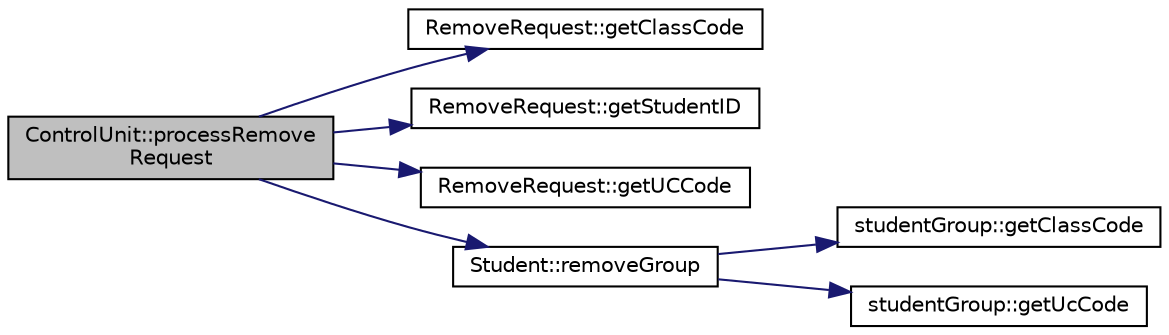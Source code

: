 digraph "ControlUnit::processRemoveRequest"
{
 // LATEX_PDF_SIZE
  edge [fontname="Helvetica",fontsize="10",labelfontname="Helvetica",labelfontsize="10"];
  node [fontname="Helvetica",fontsize="10",shape=record];
  rankdir="LR";
  Node1 [label="ControlUnit::processRemove\lRequest",height=0.2,width=0.4,color="black", fillcolor="grey75", style="filled", fontcolor="black",tooltip="Processes a request of type remove."];
  Node1 -> Node2 [color="midnightblue",fontsize="10",style="solid"];
  Node2 [label="RemoveRequest::getClassCode",height=0.2,width=0.4,color="black", fillcolor="white", style="filled",URL="$class_remove_request.html#a236ae23e1cfadd5487837620ec99ca62",tooltip="Gets the class code."];
  Node1 -> Node3 [color="midnightblue",fontsize="10",style="solid"];
  Node3 [label="RemoveRequest::getStudentID",height=0.2,width=0.4,color="black", fillcolor="white", style="filled",URL="$class_remove_request.html#aabf0af724fe92030946ed4ed027cf0ec",tooltip="Gets the student ID."];
  Node1 -> Node4 [color="midnightblue",fontsize="10",style="solid"];
  Node4 [label="RemoveRequest::getUCCode",height=0.2,width=0.4,color="black", fillcolor="white", style="filled",URL="$class_remove_request.html#a0d704514e2c62900d719ed4045479ec0",tooltip="Gets the course code."];
  Node1 -> Node5 [color="midnightblue",fontsize="10",style="solid"];
  Node5 [label="Student::removeGroup",height=0.2,width=0.4,color="black", fillcolor="white", style="filled",URL="$class_student.html#a63083726dbf48d8e100c00f404e917b1",tooltip="Removes a class from the student."];
  Node5 -> Node6 [color="midnightblue",fontsize="10",style="solid"];
  Node6 [label="studentGroup::getClassCode",height=0.2,width=0.4,color="black", fillcolor="white", style="filled",URL="$classstudent_group.html#a378caaf4944f9c41e164c729e9dacaf7",tooltip="Gets the class code."];
  Node5 -> Node7 [color="midnightblue",fontsize="10",style="solid"];
  Node7 [label="studentGroup::getUcCode",height=0.2,width=0.4,color="black", fillcolor="white", style="filled",URL="$classstudent_group.html#ad7c965a71b623d190fe73f2e95204478",tooltip="Gets the course code."];
}
